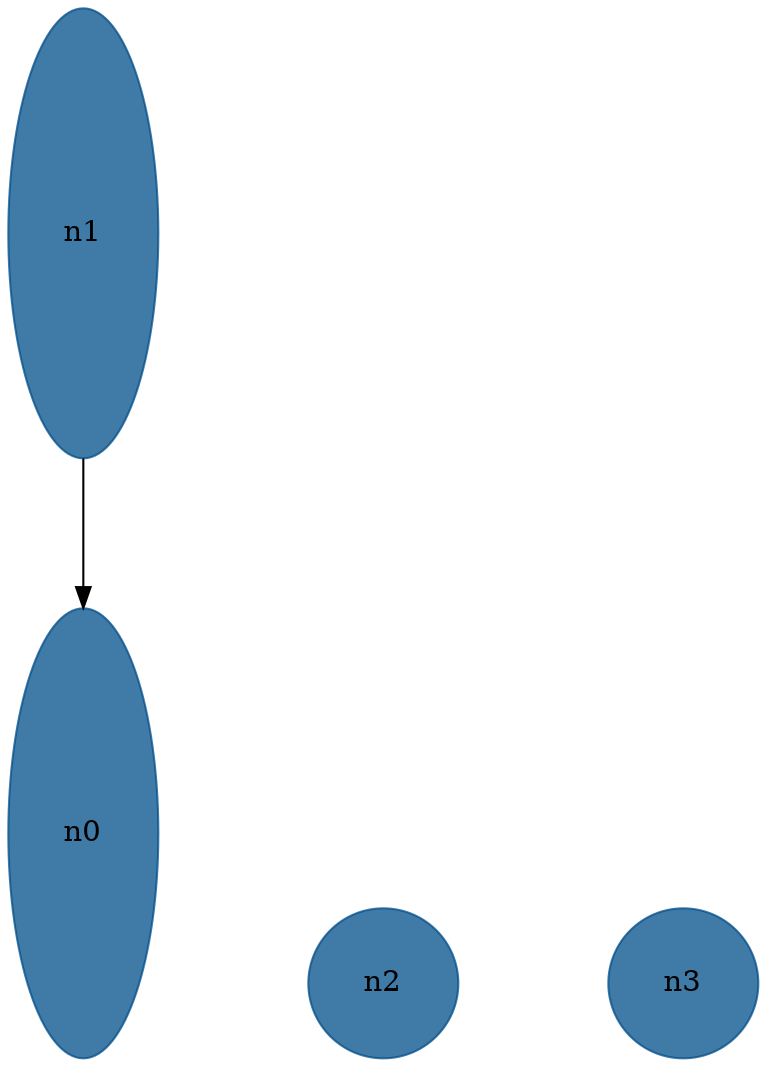 //do not use DOT to generate pdf use NEATO or FDP
digraph{
layout="neato";
splines="ortho";
n1[shape="ellipse", style="filled", color="#004E8ABF", pos="0,7!", height="3", width="1"];
n1 -> n0;
n0[shape="ellipse", style="filled", color="#004E8ABF", pos="0,3!", height="3", width="1"];
n2[shape="ellipse", style="filled", color="#004E8ABF", pos="2,2!", height="1", width="1"];
n3[shape="ellipse", style="filled", color="#004E8ABF", pos="4,2!", height="1", width="1"];
}